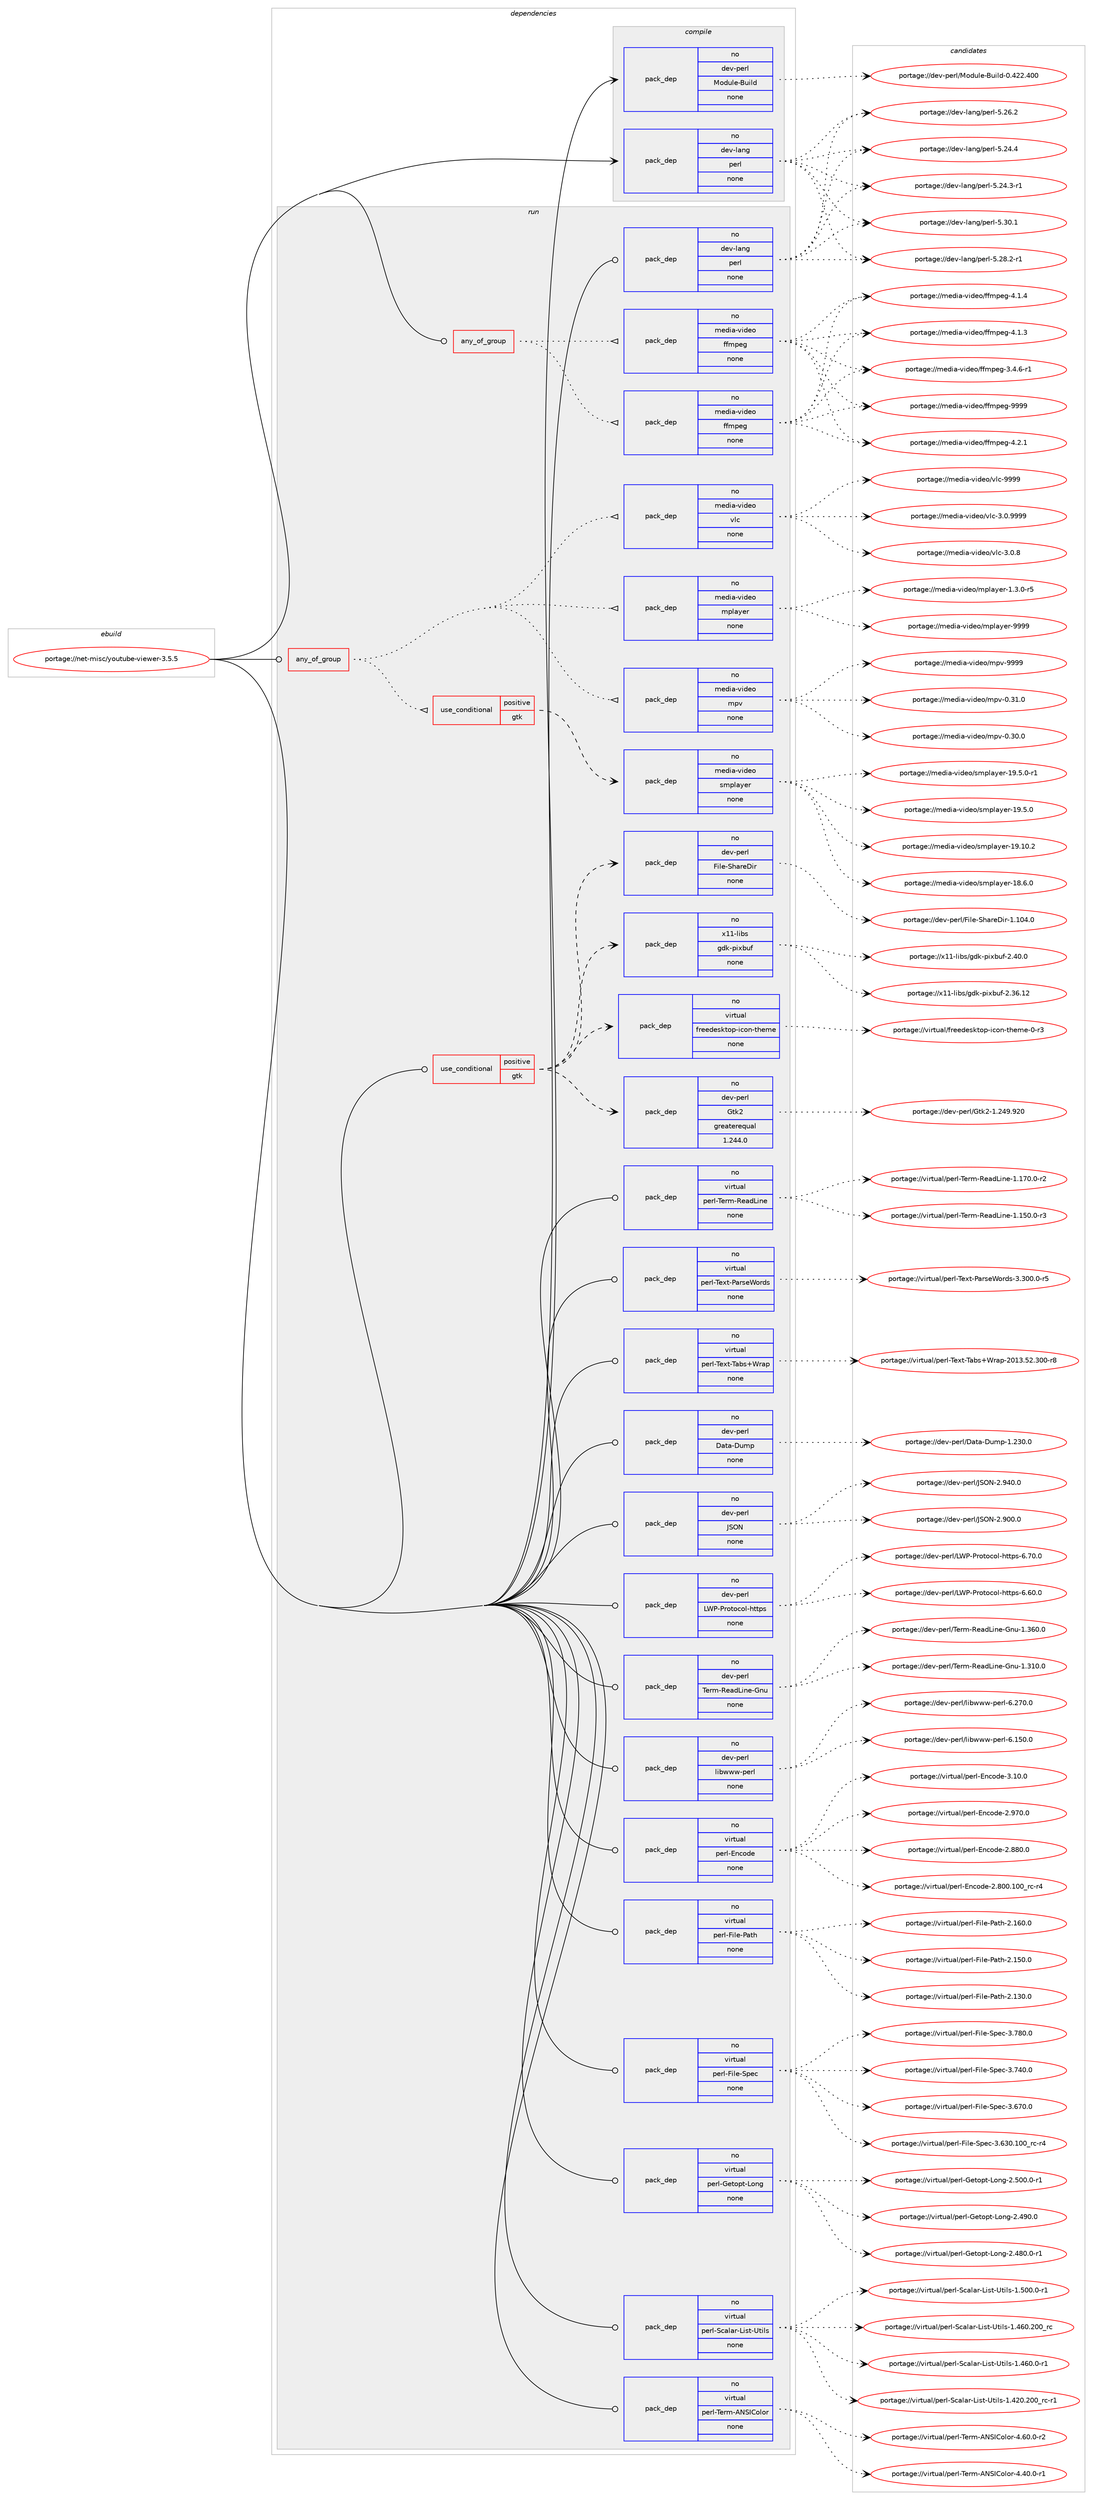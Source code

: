 digraph prolog {

# *************
# Graph options
# *************

newrank=true;
concentrate=true;
compound=true;
graph [rankdir=LR,fontname=Helvetica,fontsize=10,ranksep=1.5];#, ranksep=2.5, nodesep=0.2];
edge  [arrowhead=vee];
node  [fontname=Helvetica,fontsize=10];

# **********
# The ebuild
# **********

subgraph cluster_leftcol {
color=gray;
rank=same;
label=<<i>ebuild</i>>;
id [label="portage://net-misc/youtube-viewer-3.5.5", color=red, width=4, href="../net-misc/youtube-viewer-3.5.5.svg"];
}

# ****************
# The dependencies
# ****************

subgraph cluster_midcol {
color=gray;
label=<<i>dependencies</i>>;
subgraph cluster_compile {
fillcolor="#eeeeee";
style=filled;
label=<<i>compile</i>>;
subgraph pack101658 {
dependency128891 [label=<<TABLE BORDER="0" CELLBORDER="1" CELLSPACING="0" CELLPADDING="4" WIDTH="220"><TR><TD ROWSPAN="6" CELLPADDING="30">pack_dep</TD></TR><TR><TD WIDTH="110">no</TD></TR><TR><TD>dev-lang</TD></TR><TR><TD>perl</TD></TR><TR><TD>none</TD></TR><TR><TD></TD></TR></TABLE>>, shape=none, color=blue];
}
id:e -> dependency128891:w [weight=20,style="solid",arrowhead="vee"];
subgraph pack101659 {
dependency128892 [label=<<TABLE BORDER="0" CELLBORDER="1" CELLSPACING="0" CELLPADDING="4" WIDTH="220"><TR><TD ROWSPAN="6" CELLPADDING="30">pack_dep</TD></TR><TR><TD WIDTH="110">no</TD></TR><TR><TD>dev-perl</TD></TR><TR><TD>Module-Build</TD></TR><TR><TD>none</TD></TR><TR><TD></TD></TR></TABLE>>, shape=none, color=blue];
}
id:e -> dependency128892:w [weight=20,style="solid",arrowhead="vee"];
}
subgraph cluster_compileandrun {
fillcolor="#eeeeee";
style=filled;
label=<<i>compile and run</i>>;
}
subgraph cluster_run {
fillcolor="#eeeeee";
style=filled;
label=<<i>run</i>>;
subgraph any1997 {
dependency128893 [label=<<TABLE BORDER="0" CELLBORDER="1" CELLSPACING="0" CELLPADDING="4"><TR><TD CELLPADDING="10">any_of_group</TD></TR></TABLE>>, shape=none, color=red];subgraph pack101660 {
dependency128894 [label=<<TABLE BORDER="0" CELLBORDER="1" CELLSPACING="0" CELLPADDING="4" WIDTH="220"><TR><TD ROWSPAN="6" CELLPADDING="30">pack_dep</TD></TR><TR><TD WIDTH="110">no</TD></TR><TR><TD>media-video</TD></TR><TR><TD>ffmpeg</TD></TR><TR><TD>none</TD></TR><TR><TD></TD></TR></TABLE>>, shape=none, color=blue];
}
dependency128893:e -> dependency128894:w [weight=20,style="dotted",arrowhead="oinv"];
subgraph pack101661 {
dependency128895 [label=<<TABLE BORDER="0" CELLBORDER="1" CELLSPACING="0" CELLPADDING="4" WIDTH="220"><TR><TD ROWSPAN="6" CELLPADDING="30">pack_dep</TD></TR><TR><TD WIDTH="110">no</TD></TR><TR><TD>media-video</TD></TR><TR><TD>ffmpeg</TD></TR><TR><TD>none</TD></TR><TR><TD></TD></TR></TABLE>>, shape=none, color=blue];
}
dependency128893:e -> dependency128895:w [weight=20,style="dotted",arrowhead="oinv"];
}
id:e -> dependency128893:w [weight=20,style="solid",arrowhead="odot"];
subgraph any1998 {
dependency128896 [label=<<TABLE BORDER="0" CELLBORDER="1" CELLSPACING="0" CELLPADDING="4"><TR><TD CELLPADDING="10">any_of_group</TD></TR></TABLE>>, shape=none, color=red];subgraph pack101662 {
dependency128897 [label=<<TABLE BORDER="0" CELLBORDER="1" CELLSPACING="0" CELLPADDING="4" WIDTH="220"><TR><TD ROWSPAN="6" CELLPADDING="30">pack_dep</TD></TR><TR><TD WIDTH="110">no</TD></TR><TR><TD>media-video</TD></TR><TR><TD>mpv</TD></TR><TR><TD>none</TD></TR><TR><TD></TD></TR></TABLE>>, shape=none, color=blue];
}
dependency128896:e -> dependency128897:w [weight=20,style="dotted",arrowhead="oinv"];
subgraph pack101663 {
dependency128898 [label=<<TABLE BORDER="0" CELLBORDER="1" CELLSPACING="0" CELLPADDING="4" WIDTH="220"><TR><TD ROWSPAN="6" CELLPADDING="30">pack_dep</TD></TR><TR><TD WIDTH="110">no</TD></TR><TR><TD>media-video</TD></TR><TR><TD>mplayer</TD></TR><TR><TD>none</TD></TR><TR><TD></TD></TR></TABLE>>, shape=none, color=blue];
}
dependency128896:e -> dependency128898:w [weight=20,style="dotted",arrowhead="oinv"];
subgraph pack101664 {
dependency128899 [label=<<TABLE BORDER="0" CELLBORDER="1" CELLSPACING="0" CELLPADDING="4" WIDTH="220"><TR><TD ROWSPAN="6" CELLPADDING="30">pack_dep</TD></TR><TR><TD WIDTH="110">no</TD></TR><TR><TD>media-video</TD></TR><TR><TD>vlc</TD></TR><TR><TD>none</TD></TR><TR><TD></TD></TR></TABLE>>, shape=none, color=blue];
}
dependency128896:e -> dependency128899:w [weight=20,style="dotted",arrowhead="oinv"];
subgraph cond25140 {
dependency128900 [label=<<TABLE BORDER="0" CELLBORDER="1" CELLSPACING="0" CELLPADDING="4"><TR><TD ROWSPAN="3" CELLPADDING="10">use_conditional</TD></TR><TR><TD>positive</TD></TR><TR><TD>gtk</TD></TR></TABLE>>, shape=none, color=red];
subgraph pack101665 {
dependency128901 [label=<<TABLE BORDER="0" CELLBORDER="1" CELLSPACING="0" CELLPADDING="4" WIDTH="220"><TR><TD ROWSPAN="6" CELLPADDING="30">pack_dep</TD></TR><TR><TD WIDTH="110">no</TD></TR><TR><TD>media-video</TD></TR><TR><TD>smplayer</TD></TR><TR><TD>none</TD></TR><TR><TD></TD></TR></TABLE>>, shape=none, color=blue];
}
dependency128900:e -> dependency128901:w [weight=20,style="dashed",arrowhead="vee"];
}
dependency128896:e -> dependency128900:w [weight=20,style="dotted",arrowhead="oinv"];
}
id:e -> dependency128896:w [weight=20,style="solid",arrowhead="odot"];
subgraph cond25141 {
dependency128902 [label=<<TABLE BORDER="0" CELLBORDER="1" CELLSPACING="0" CELLPADDING="4"><TR><TD ROWSPAN="3" CELLPADDING="10">use_conditional</TD></TR><TR><TD>positive</TD></TR><TR><TD>gtk</TD></TR></TABLE>>, shape=none, color=red];
subgraph pack101666 {
dependency128903 [label=<<TABLE BORDER="0" CELLBORDER="1" CELLSPACING="0" CELLPADDING="4" WIDTH="220"><TR><TD ROWSPAN="6" CELLPADDING="30">pack_dep</TD></TR><TR><TD WIDTH="110">no</TD></TR><TR><TD>dev-perl</TD></TR><TR><TD>File-ShareDir</TD></TR><TR><TD>none</TD></TR><TR><TD></TD></TR></TABLE>>, shape=none, color=blue];
}
dependency128902:e -> dependency128903:w [weight=20,style="dashed",arrowhead="vee"];
subgraph pack101667 {
dependency128904 [label=<<TABLE BORDER="0" CELLBORDER="1" CELLSPACING="0" CELLPADDING="4" WIDTH="220"><TR><TD ROWSPAN="6" CELLPADDING="30">pack_dep</TD></TR><TR><TD WIDTH="110">no</TD></TR><TR><TD>dev-perl</TD></TR><TR><TD>Gtk2</TD></TR><TR><TD>greaterequal</TD></TR><TR><TD>1.244.0</TD></TR></TABLE>>, shape=none, color=blue];
}
dependency128902:e -> dependency128904:w [weight=20,style="dashed",arrowhead="vee"];
subgraph pack101668 {
dependency128905 [label=<<TABLE BORDER="0" CELLBORDER="1" CELLSPACING="0" CELLPADDING="4" WIDTH="220"><TR><TD ROWSPAN="6" CELLPADDING="30">pack_dep</TD></TR><TR><TD WIDTH="110">no</TD></TR><TR><TD>virtual</TD></TR><TR><TD>freedesktop-icon-theme</TD></TR><TR><TD>none</TD></TR><TR><TD></TD></TR></TABLE>>, shape=none, color=blue];
}
dependency128902:e -> dependency128905:w [weight=20,style="dashed",arrowhead="vee"];
subgraph pack101669 {
dependency128906 [label=<<TABLE BORDER="0" CELLBORDER="1" CELLSPACING="0" CELLPADDING="4" WIDTH="220"><TR><TD ROWSPAN="6" CELLPADDING="30">pack_dep</TD></TR><TR><TD WIDTH="110">no</TD></TR><TR><TD>x11-libs</TD></TR><TR><TD>gdk-pixbuf</TD></TR><TR><TD>none</TD></TR><TR><TD></TD></TR></TABLE>>, shape=none, color=blue];
}
dependency128902:e -> dependency128906:w [weight=20,style="dashed",arrowhead="vee"];
}
id:e -> dependency128902:w [weight=20,style="solid",arrowhead="odot"];
subgraph pack101670 {
dependency128907 [label=<<TABLE BORDER="0" CELLBORDER="1" CELLSPACING="0" CELLPADDING="4" WIDTH="220"><TR><TD ROWSPAN="6" CELLPADDING="30">pack_dep</TD></TR><TR><TD WIDTH="110">no</TD></TR><TR><TD>dev-lang</TD></TR><TR><TD>perl</TD></TR><TR><TD>none</TD></TR><TR><TD></TD></TR></TABLE>>, shape=none, color=blue];
}
id:e -> dependency128907:w [weight=20,style="solid",arrowhead="odot"];
subgraph pack101671 {
dependency128908 [label=<<TABLE BORDER="0" CELLBORDER="1" CELLSPACING="0" CELLPADDING="4" WIDTH="220"><TR><TD ROWSPAN="6" CELLPADDING="30">pack_dep</TD></TR><TR><TD WIDTH="110">no</TD></TR><TR><TD>dev-perl</TD></TR><TR><TD>Data-Dump</TD></TR><TR><TD>none</TD></TR><TR><TD></TD></TR></TABLE>>, shape=none, color=blue];
}
id:e -> dependency128908:w [weight=20,style="solid",arrowhead="odot"];
subgraph pack101672 {
dependency128909 [label=<<TABLE BORDER="0" CELLBORDER="1" CELLSPACING="0" CELLPADDING="4" WIDTH="220"><TR><TD ROWSPAN="6" CELLPADDING="30">pack_dep</TD></TR><TR><TD WIDTH="110">no</TD></TR><TR><TD>dev-perl</TD></TR><TR><TD>JSON</TD></TR><TR><TD>none</TD></TR><TR><TD></TD></TR></TABLE>>, shape=none, color=blue];
}
id:e -> dependency128909:w [weight=20,style="solid",arrowhead="odot"];
subgraph pack101673 {
dependency128910 [label=<<TABLE BORDER="0" CELLBORDER="1" CELLSPACING="0" CELLPADDING="4" WIDTH="220"><TR><TD ROWSPAN="6" CELLPADDING="30">pack_dep</TD></TR><TR><TD WIDTH="110">no</TD></TR><TR><TD>dev-perl</TD></TR><TR><TD>LWP-Protocol-https</TD></TR><TR><TD>none</TD></TR><TR><TD></TD></TR></TABLE>>, shape=none, color=blue];
}
id:e -> dependency128910:w [weight=20,style="solid",arrowhead="odot"];
subgraph pack101674 {
dependency128911 [label=<<TABLE BORDER="0" CELLBORDER="1" CELLSPACING="0" CELLPADDING="4" WIDTH="220"><TR><TD ROWSPAN="6" CELLPADDING="30">pack_dep</TD></TR><TR><TD WIDTH="110">no</TD></TR><TR><TD>dev-perl</TD></TR><TR><TD>Term-ReadLine-Gnu</TD></TR><TR><TD>none</TD></TR><TR><TD></TD></TR></TABLE>>, shape=none, color=blue];
}
id:e -> dependency128911:w [weight=20,style="solid",arrowhead="odot"];
subgraph pack101675 {
dependency128912 [label=<<TABLE BORDER="0" CELLBORDER="1" CELLSPACING="0" CELLPADDING="4" WIDTH="220"><TR><TD ROWSPAN="6" CELLPADDING="30">pack_dep</TD></TR><TR><TD WIDTH="110">no</TD></TR><TR><TD>dev-perl</TD></TR><TR><TD>libwww-perl</TD></TR><TR><TD>none</TD></TR><TR><TD></TD></TR></TABLE>>, shape=none, color=blue];
}
id:e -> dependency128912:w [weight=20,style="solid",arrowhead="odot"];
subgraph pack101676 {
dependency128913 [label=<<TABLE BORDER="0" CELLBORDER="1" CELLSPACING="0" CELLPADDING="4" WIDTH="220"><TR><TD ROWSPAN="6" CELLPADDING="30">pack_dep</TD></TR><TR><TD WIDTH="110">no</TD></TR><TR><TD>virtual</TD></TR><TR><TD>perl-Encode</TD></TR><TR><TD>none</TD></TR><TR><TD></TD></TR></TABLE>>, shape=none, color=blue];
}
id:e -> dependency128913:w [weight=20,style="solid",arrowhead="odot"];
subgraph pack101677 {
dependency128914 [label=<<TABLE BORDER="0" CELLBORDER="1" CELLSPACING="0" CELLPADDING="4" WIDTH="220"><TR><TD ROWSPAN="6" CELLPADDING="30">pack_dep</TD></TR><TR><TD WIDTH="110">no</TD></TR><TR><TD>virtual</TD></TR><TR><TD>perl-File-Path</TD></TR><TR><TD>none</TD></TR><TR><TD></TD></TR></TABLE>>, shape=none, color=blue];
}
id:e -> dependency128914:w [weight=20,style="solid",arrowhead="odot"];
subgraph pack101678 {
dependency128915 [label=<<TABLE BORDER="0" CELLBORDER="1" CELLSPACING="0" CELLPADDING="4" WIDTH="220"><TR><TD ROWSPAN="6" CELLPADDING="30">pack_dep</TD></TR><TR><TD WIDTH="110">no</TD></TR><TR><TD>virtual</TD></TR><TR><TD>perl-File-Spec</TD></TR><TR><TD>none</TD></TR><TR><TD></TD></TR></TABLE>>, shape=none, color=blue];
}
id:e -> dependency128915:w [weight=20,style="solid",arrowhead="odot"];
subgraph pack101679 {
dependency128916 [label=<<TABLE BORDER="0" CELLBORDER="1" CELLSPACING="0" CELLPADDING="4" WIDTH="220"><TR><TD ROWSPAN="6" CELLPADDING="30">pack_dep</TD></TR><TR><TD WIDTH="110">no</TD></TR><TR><TD>virtual</TD></TR><TR><TD>perl-Getopt-Long</TD></TR><TR><TD>none</TD></TR><TR><TD></TD></TR></TABLE>>, shape=none, color=blue];
}
id:e -> dependency128916:w [weight=20,style="solid",arrowhead="odot"];
subgraph pack101680 {
dependency128917 [label=<<TABLE BORDER="0" CELLBORDER="1" CELLSPACING="0" CELLPADDING="4" WIDTH="220"><TR><TD ROWSPAN="6" CELLPADDING="30">pack_dep</TD></TR><TR><TD WIDTH="110">no</TD></TR><TR><TD>virtual</TD></TR><TR><TD>perl-Scalar-List-Utils</TD></TR><TR><TD>none</TD></TR><TR><TD></TD></TR></TABLE>>, shape=none, color=blue];
}
id:e -> dependency128917:w [weight=20,style="solid",arrowhead="odot"];
subgraph pack101681 {
dependency128918 [label=<<TABLE BORDER="0" CELLBORDER="1" CELLSPACING="0" CELLPADDING="4" WIDTH="220"><TR><TD ROWSPAN="6" CELLPADDING="30">pack_dep</TD></TR><TR><TD WIDTH="110">no</TD></TR><TR><TD>virtual</TD></TR><TR><TD>perl-Term-ANSIColor</TD></TR><TR><TD>none</TD></TR><TR><TD></TD></TR></TABLE>>, shape=none, color=blue];
}
id:e -> dependency128918:w [weight=20,style="solid",arrowhead="odot"];
subgraph pack101682 {
dependency128919 [label=<<TABLE BORDER="0" CELLBORDER="1" CELLSPACING="0" CELLPADDING="4" WIDTH="220"><TR><TD ROWSPAN="6" CELLPADDING="30">pack_dep</TD></TR><TR><TD WIDTH="110">no</TD></TR><TR><TD>virtual</TD></TR><TR><TD>perl-Term-ReadLine</TD></TR><TR><TD>none</TD></TR><TR><TD></TD></TR></TABLE>>, shape=none, color=blue];
}
id:e -> dependency128919:w [weight=20,style="solid",arrowhead="odot"];
subgraph pack101683 {
dependency128920 [label=<<TABLE BORDER="0" CELLBORDER="1" CELLSPACING="0" CELLPADDING="4" WIDTH="220"><TR><TD ROWSPAN="6" CELLPADDING="30">pack_dep</TD></TR><TR><TD WIDTH="110">no</TD></TR><TR><TD>virtual</TD></TR><TR><TD>perl-Text-ParseWords</TD></TR><TR><TD>none</TD></TR><TR><TD></TD></TR></TABLE>>, shape=none, color=blue];
}
id:e -> dependency128920:w [weight=20,style="solid",arrowhead="odot"];
subgraph pack101684 {
dependency128921 [label=<<TABLE BORDER="0" CELLBORDER="1" CELLSPACING="0" CELLPADDING="4" WIDTH="220"><TR><TD ROWSPAN="6" CELLPADDING="30">pack_dep</TD></TR><TR><TD WIDTH="110">no</TD></TR><TR><TD>virtual</TD></TR><TR><TD>perl-Text-Tabs+Wrap</TD></TR><TR><TD>none</TD></TR><TR><TD></TD></TR></TABLE>>, shape=none, color=blue];
}
id:e -> dependency128921:w [weight=20,style="solid",arrowhead="odot"];
}
}

# **************
# The candidates
# **************

subgraph cluster_choices {
rank=same;
color=gray;
label=<<i>candidates</i>>;

subgraph choice101658 {
color=black;
nodesep=1;
choice10010111845108971101034711210111410845534651484649 [label="portage://dev-lang/perl-5.30.1", color=red, width=4,href="../dev-lang/perl-5.30.1.svg"];
choice100101118451089711010347112101114108455346505646504511449 [label="portage://dev-lang/perl-5.28.2-r1", color=red, width=4,href="../dev-lang/perl-5.28.2-r1.svg"];
choice10010111845108971101034711210111410845534650544650 [label="portage://dev-lang/perl-5.26.2", color=red, width=4,href="../dev-lang/perl-5.26.2.svg"];
choice10010111845108971101034711210111410845534650524652 [label="portage://dev-lang/perl-5.24.4", color=red, width=4,href="../dev-lang/perl-5.24.4.svg"];
choice100101118451089711010347112101114108455346505246514511449 [label="portage://dev-lang/perl-5.24.3-r1", color=red, width=4,href="../dev-lang/perl-5.24.3-r1.svg"];
dependency128891:e -> choice10010111845108971101034711210111410845534651484649:w [style=dotted,weight="100"];
dependency128891:e -> choice100101118451089711010347112101114108455346505646504511449:w [style=dotted,weight="100"];
dependency128891:e -> choice10010111845108971101034711210111410845534650544650:w [style=dotted,weight="100"];
dependency128891:e -> choice10010111845108971101034711210111410845534650524652:w [style=dotted,weight="100"];
dependency128891:e -> choice100101118451089711010347112101114108455346505246514511449:w [style=dotted,weight="100"];
}
subgraph choice101659 {
color=black;
nodesep=1;
choice100101118451121011141084777111100117108101456611710510810045484652505046524848 [label="portage://dev-perl/Module-Build-0.422.400", color=red, width=4,href="../dev-perl/Module-Build-0.422.400.svg"];
dependency128892:e -> choice100101118451121011141084777111100117108101456611710510810045484652505046524848:w [style=dotted,weight="100"];
}
subgraph choice101660 {
color=black;
nodesep=1;
choice1091011001059745118105100101111471021021091121011034557575757 [label="portage://media-video/ffmpeg-9999", color=red, width=4,href="../media-video/ffmpeg-9999.svg"];
choice109101100105974511810510010111147102102109112101103455246504649 [label="portage://media-video/ffmpeg-4.2.1", color=red, width=4,href="../media-video/ffmpeg-4.2.1.svg"];
choice109101100105974511810510010111147102102109112101103455246494652 [label="portage://media-video/ffmpeg-4.1.4", color=red, width=4,href="../media-video/ffmpeg-4.1.4.svg"];
choice109101100105974511810510010111147102102109112101103455246494651 [label="portage://media-video/ffmpeg-4.1.3", color=red, width=4,href="../media-video/ffmpeg-4.1.3.svg"];
choice1091011001059745118105100101111471021021091121011034551465246544511449 [label="portage://media-video/ffmpeg-3.4.6-r1", color=red, width=4,href="../media-video/ffmpeg-3.4.6-r1.svg"];
dependency128894:e -> choice1091011001059745118105100101111471021021091121011034557575757:w [style=dotted,weight="100"];
dependency128894:e -> choice109101100105974511810510010111147102102109112101103455246504649:w [style=dotted,weight="100"];
dependency128894:e -> choice109101100105974511810510010111147102102109112101103455246494652:w [style=dotted,weight="100"];
dependency128894:e -> choice109101100105974511810510010111147102102109112101103455246494651:w [style=dotted,weight="100"];
dependency128894:e -> choice1091011001059745118105100101111471021021091121011034551465246544511449:w [style=dotted,weight="100"];
}
subgraph choice101661 {
color=black;
nodesep=1;
choice1091011001059745118105100101111471021021091121011034557575757 [label="portage://media-video/ffmpeg-9999", color=red, width=4,href="../media-video/ffmpeg-9999.svg"];
choice109101100105974511810510010111147102102109112101103455246504649 [label="portage://media-video/ffmpeg-4.2.1", color=red, width=4,href="../media-video/ffmpeg-4.2.1.svg"];
choice109101100105974511810510010111147102102109112101103455246494652 [label="portage://media-video/ffmpeg-4.1.4", color=red, width=4,href="../media-video/ffmpeg-4.1.4.svg"];
choice109101100105974511810510010111147102102109112101103455246494651 [label="portage://media-video/ffmpeg-4.1.3", color=red, width=4,href="../media-video/ffmpeg-4.1.3.svg"];
choice1091011001059745118105100101111471021021091121011034551465246544511449 [label="portage://media-video/ffmpeg-3.4.6-r1", color=red, width=4,href="../media-video/ffmpeg-3.4.6-r1.svg"];
dependency128895:e -> choice1091011001059745118105100101111471021021091121011034557575757:w [style=dotted,weight="100"];
dependency128895:e -> choice109101100105974511810510010111147102102109112101103455246504649:w [style=dotted,weight="100"];
dependency128895:e -> choice109101100105974511810510010111147102102109112101103455246494652:w [style=dotted,weight="100"];
dependency128895:e -> choice109101100105974511810510010111147102102109112101103455246494651:w [style=dotted,weight="100"];
dependency128895:e -> choice1091011001059745118105100101111471021021091121011034551465246544511449:w [style=dotted,weight="100"];
}
subgraph choice101662 {
color=black;
nodesep=1;
choice1091011001059745118105100101111471091121184557575757 [label="portage://media-video/mpv-9999", color=red, width=4,href="../media-video/mpv-9999.svg"];
choice10910110010597451181051001011114710911211845484651494648 [label="portage://media-video/mpv-0.31.0", color=red, width=4,href="../media-video/mpv-0.31.0.svg"];
choice10910110010597451181051001011114710911211845484651484648 [label="portage://media-video/mpv-0.30.0", color=red, width=4,href="../media-video/mpv-0.30.0.svg"];
dependency128897:e -> choice1091011001059745118105100101111471091121184557575757:w [style=dotted,weight="100"];
dependency128897:e -> choice10910110010597451181051001011114710911211845484651494648:w [style=dotted,weight="100"];
dependency128897:e -> choice10910110010597451181051001011114710911211845484651484648:w [style=dotted,weight="100"];
}
subgraph choice101663 {
color=black;
nodesep=1;
choice109101100105974511810510010111147109112108971211011144557575757 [label="portage://media-video/mplayer-9999", color=red, width=4,href="../media-video/mplayer-9999.svg"];
choice109101100105974511810510010111147109112108971211011144549465146484511453 [label="portage://media-video/mplayer-1.3.0-r5", color=red, width=4,href="../media-video/mplayer-1.3.0-r5.svg"];
dependency128898:e -> choice109101100105974511810510010111147109112108971211011144557575757:w [style=dotted,weight="100"];
dependency128898:e -> choice109101100105974511810510010111147109112108971211011144549465146484511453:w [style=dotted,weight="100"];
}
subgraph choice101664 {
color=black;
nodesep=1;
choice109101100105974511810510010111147118108994557575757 [label="portage://media-video/vlc-9999", color=red, width=4,href="../media-video/vlc-9999.svg"];
choice10910110010597451181051001011114711810899455146484657575757 [label="portage://media-video/vlc-3.0.9999", color=red, width=4,href="../media-video/vlc-3.0.9999.svg"];
choice10910110010597451181051001011114711810899455146484656 [label="portage://media-video/vlc-3.0.8", color=red, width=4,href="../media-video/vlc-3.0.8.svg"];
dependency128899:e -> choice109101100105974511810510010111147118108994557575757:w [style=dotted,weight="100"];
dependency128899:e -> choice10910110010597451181051001011114711810899455146484657575757:w [style=dotted,weight="100"];
dependency128899:e -> choice10910110010597451181051001011114711810899455146484656:w [style=dotted,weight="100"];
}
subgraph choice101665 {
color=black;
nodesep=1;
choice10910110010597451181051001011114711510911210897121101114454957465346484511449 [label="portage://media-video/smplayer-19.5.0-r1", color=red, width=4,href="../media-video/smplayer-19.5.0-r1.svg"];
choice1091011001059745118105100101111471151091121089712110111445495746534648 [label="portage://media-video/smplayer-19.5.0", color=red, width=4,href="../media-video/smplayer-19.5.0.svg"];
choice109101100105974511810510010111147115109112108971211011144549574649484650 [label="portage://media-video/smplayer-19.10.2", color=red, width=4,href="../media-video/smplayer-19.10.2.svg"];
choice1091011001059745118105100101111471151091121089712110111445495646544648 [label="portage://media-video/smplayer-18.6.0", color=red, width=4,href="../media-video/smplayer-18.6.0.svg"];
dependency128901:e -> choice10910110010597451181051001011114711510911210897121101114454957465346484511449:w [style=dotted,weight="100"];
dependency128901:e -> choice1091011001059745118105100101111471151091121089712110111445495746534648:w [style=dotted,weight="100"];
dependency128901:e -> choice109101100105974511810510010111147115109112108971211011144549574649484650:w [style=dotted,weight="100"];
dependency128901:e -> choice1091011001059745118105100101111471151091121089712110111445495646544648:w [style=dotted,weight="100"];
}
subgraph choice101666 {
color=black;
nodesep=1;
choice100101118451121011141084770105108101458310497114101681051144549464948524648 [label="portage://dev-perl/File-ShareDir-1.104.0", color=red, width=4,href="../dev-perl/File-ShareDir-1.104.0.svg"];
dependency128903:e -> choice100101118451121011141084770105108101458310497114101681051144549464948524648:w [style=dotted,weight="100"];
}
subgraph choice101667 {
color=black;
nodesep=1;
choice1001011184511210111410847711161075045494650525746575048 [label="portage://dev-perl/Gtk2-1.249.920", color=red, width=4,href="../dev-perl/Gtk2-1.249.920.svg"];
dependency128904:e -> choice1001011184511210111410847711161075045494650525746575048:w [style=dotted,weight="100"];
}
subgraph choice101668 {
color=black;
nodesep=1;
choice118105114116117971084710211410110110010111510711611111245105991111104511610410110910145484511451 [label="portage://virtual/freedesktop-icon-theme-0-r3", color=red, width=4,href="../virtual/freedesktop-icon-theme-0-r3.svg"];
dependency128905:e -> choice118105114116117971084710211410110110010111510711611111245105991111104511610410110910145484511451:w [style=dotted,weight="100"];
}
subgraph choice101669 {
color=black;
nodesep=1;
choice1204949451081059811547103100107451121051209811710245504652484648 [label="portage://x11-libs/gdk-pixbuf-2.40.0", color=red, width=4,href="../x11-libs/gdk-pixbuf-2.40.0.svg"];
choice120494945108105981154710310010745112105120981171024550465154464950 [label="portage://x11-libs/gdk-pixbuf-2.36.12", color=red, width=4,href="../x11-libs/gdk-pixbuf-2.36.12.svg"];
dependency128906:e -> choice1204949451081059811547103100107451121051209811710245504652484648:w [style=dotted,weight="100"];
dependency128906:e -> choice120494945108105981154710310010745112105120981171024550465154464950:w [style=dotted,weight="100"];
}
subgraph choice101670 {
color=black;
nodesep=1;
choice10010111845108971101034711210111410845534651484649 [label="portage://dev-lang/perl-5.30.1", color=red, width=4,href="../dev-lang/perl-5.30.1.svg"];
choice100101118451089711010347112101114108455346505646504511449 [label="portage://dev-lang/perl-5.28.2-r1", color=red, width=4,href="../dev-lang/perl-5.28.2-r1.svg"];
choice10010111845108971101034711210111410845534650544650 [label="portage://dev-lang/perl-5.26.2", color=red, width=4,href="../dev-lang/perl-5.26.2.svg"];
choice10010111845108971101034711210111410845534650524652 [label="portage://dev-lang/perl-5.24.4", color=red, width=4,href="../dev-lang/perl-5.24.4.svg"];
choice100101118451089711010347112101114108455346505246514511449 [label="portage://dev-lang/perl-5.24.3-r1", color=red, width=4,href="../dev-lang/perl-5.24.3-r1.svg"];
dependency128907:e -> choice10010111845108971101034711210111410845534651484649:w [style=dotted,weight="100"];
dependency128907:e -> choice100101118451089711010347112101114108455346505646504511449:w [style=dotted,weight="100"];
dependency128907:e -> choice10010111845108971101034711210111410845534650544650:w [style=dotted,weight="100"];
dependency128907:e -> choice10010111845108971101034711210111410845534650524652:w [style=dotted,weight="100"];
dependency128907:e -> choice100101118451089711010347112101114108455346505246514511449:w [style=dotted,weight="100"];
}
subgraph choice101671 {
color=black;
nodesep=1;
choice100101118451121011141084768971169745681171091124549465051484648 [label="portage://dev-perl/Data-Dump-1.230.0", color=red, width=4,href="../dev-perl/Data-Dump-1.230.0.svg"];
dependency128908:e -> choice100101118451121011141084768971169745681171091124549465051484648:w [style=dotted,weight="100"];
}
subgraph choice101672 {
color=black;
nodesep=1;
choice1001011184511210111410847748379784550465752484648 [label="portage://dev-perl/JSON-2.940.0", color=red, width=4,href="../dev-perl/JSON-2.940.0.svg"];
choice1001011184511210111410847748379784550465748484648 [label="portage://dev-perl/JSON-2.900.0", color=red, width=4,href="../dev-perl/JSON-2.900.0.svg"];
dependency128909:e -> choice1001011184511210111410847748379784550465752484648:w [style=dotted,weight="100"];
dependency128909:e -> choice1001011184511210111410847748379784550465748484648:w [style=dotted,weight="100"];
}
subgraph choice101673 {
color=black;
nodesep=1;
choice10010111845112101114108477687804580114111116111991111084510411611611211545544655484648 [label="portage://dev-perl/LWP-Protocol-https-6.70.0", color=red, width=4,href="../dev-perl/LWP-Protocol-https-6.70.0.svg"];
choice10010111845112101114108477687804580114111116111991111084510411611611211545544654484648 [label="portage://dev-perl/LWP-Protocol-https-6.60.0", color=red, width=4,href="../dev-perl/LWP-Protocol-https-6.60.0.svg"];
dependency128910:e -> choice10010111845112101114108477687804580114111116111991111084510411611611211545544655484648:w [style=dotted,weight="100"];
dependency128910:e -> choice10010111845112101114108477687804580114111116111991111084510411611611211545544654484648:w [style=dotted,weight="100"];
}
subgraph choice101674 {
color=black;
nodesep=1;
choice1001011184511210111410847841011141094582101971007610511010145711101174549465154484648 [label="portage://dev-perl/Term-ReadLine-Gnu-1.360.0", color=red, width=4,href="../dev-perl/Term-ReadLine-Gnu-1.360.0.svg"];
choice1001011184511210111410847841011141094582101971007610511010145711101174549465149484648 [label="portage://dev-perl/Term-ReadLine-Gnu-1.310.0", color=red, width=4,href="../dev-perl/Term-ReadLine-Gnu-1.310.0.svg"];
dependency128911:e -> choice1001011184511210111410847841011141094582101971007610511010145711101174549465154484648:w [style=dotted,weight="100"];
dependency128911:e -> choice1001011184511210111410847841011141094582101971007610511010145711101174549465149484648:w [style=dotted,weight="100"];
}
subgraph choice101675 {
color=black;
nodesep=1;
choice100101118451121011141084710810598119119119451121011141084554465055484648 [label="portage://dev-perl/libwww-perl-6.270.0", color=red, width=4,href="../dev-perl/libwww-perl-6.270.0.svg"];
choice100101118451121011141084710810598119119119451121011141084554464953484648 [label="portage://dev-perl/libwww-perl-6.150.0", color=red, width=4,href="../dev-perl/libwww-perl-6.150.0.svg"];
dependency128912:e -> choice100101118451121011141084710810598119119119451121011141084554465055484648:w [style=dotted,weight="100"];
dependency128912:e -> choice100101118451121011141084710810598119119119451121011141084554464953484648:w [style=dotted,weight="100"];
}
subgraph choice101676 {
color=black;
nodesep=1;
choice118105114116117971084711210111410845691109911110010145514649484648 [label="portage://virtual/perl-Encode-3.10.0", color=red, width=4,href="../virtual/perl-Encode-3.10.0.svg"];
choice11810511411611797108471121011141084569110991111001014550465755484648 [label="portage://virtual/perl-Encode-2.970.0", color=red, width=4,href="../virtual/perl-Encode-2.970.0.svg"];
choice11810511411611797108471121011141084569110991111001014550465656484648 [label="portage://virtual/perl-Encode-2.880.0", color=red, width=4,href="../virtual/perl-Encode-2.880.0.svg"];
choice11810511411611797108471121011141084569110991111001014550465648484649484895114994511452 [label="portage://virtual/perl-Encode-2.800.100_rc-r4", color=red, width=4,href="../virtual/perl-Encode-2.800.100_rc-r4.svg"];
dependency128913:e -> choice118105114116117971084711210111410845691109911110010145514649484648:w [style=dotted,weight="100"];
dependency128913:e -> choice11810511411611797108471121011141084569110991111001014550465755484648:w [style=dotted,weight="100"];
dependency128913:e -> choice11810511411611797108471121011141084569110991111001014550465656484648:w [style=dotted,weight="100"];
dependency128913:e -> choice11810511411611797108471121011141084569110991111001014550465648484649484895114994511452:w [style=dotted,weight="100"];
}
subgraph choice101677 {
color=black;
nodesep=1;
choice118105114116117971084711210111410845701051081014580971161044550464954484648 [label="portage://virtual/perl-File-Path-2.160.0", color=red, width=4,href="../virtual/perl-File-Path-2.160.0.svg"];
choice118105114116117971084711210111410845701051081014580971161044550464953484648 [label="portage://virtual/perl-File-Path-2.150.0", color=red, width=4,href="../virtual/perl-File-Path-2.150.0.svg"];
choice118105114116117971084711210111410845701051081014580971161044550464951484648 [label="portage://virtual/perl-File-Path-2.130.0", color=red, width=4,href="../virtual/perl-File-Path-2.130.0.svg"];
dependency128914:e -> choice118105114116117971084711210111410845701051081014580971161044550464954484648:w [style=dotted,weight="100"];
dependency128914:e -> choice118105114116117971084711210111410845701051081014580971161044550464953484648:w [style=dotted,weight="100"];
dependency128914:e -> choice118105114116117971084711210111410845701051081014580971161044550464951484648:w [style=dotted,weight="100"];
}
subgraph choice101678 {
color=black;
nodesep=1;
choice118105114116117971084711210111410845701051081014583112101994551465556484648 [label="portage://virtual/perl-File-Spec-3.780.0", color=red, width=4,href="../virtual/perl-File-Spec-3.780.0.svg"];
choice118105114116117971084711210111410845701051081014583112101994551465552484648 [label="portage://virtual/perl-File-Spec-3.740.0", color=red, width=4,href="../virtual/perl-File-Spec-3.740.0.svg"];
choice118105114116117971084711210111410845701051081014583112101994551465455484648 [label="portage://virtual/perl-File-Spec-3.670.0", color=red, width=4,href="../virtual/perl-File-Spec-3.670.0.svg"];
choice118105114116117971084711210111410845701051081014583112101994551465451484649484895114994511452 [label="portage://virtual/perl-File-Spec-3.630.100_rc-r4", color=red, width=4,href="../virtual/perl-File-Spec-3.630.100_rc-r4.svg"];
dependency128915:e -> choice118105114116117971084711210111410845701051081014583112101994551465556484648:w [style=dotted,weight="100"];
dependency128915:e -> choice118105114116117971084711210111410845701051081014583112101994551465552484648:w [style=dotted,weight="100"];
dependency128915:e -> choice118105114116117971084711210111410845701051081014583112101994551465455484648:w [style=dotted,weight="100"];
dependency128915:e -> choice118105114116117971084711210111410845701051081014583112101994551465451484649484895114994511452:w [style=dotted,weight="100"];
}
subgraph choice101679 {
color=black;
nodesep=1;
choice11810511411611797108471121011141084571101116111112116457611111010345504653484846484511449 [label="portage://virtual/perl-Getopt-Long-2.500.0-r1", color=red, width=4,href="../virtual/perl-Getopt-Long-2.500.0-r1.svg"];
choice1181051141161179710847112101114108457110111611111211645761111101034550465257484648 [label="portage://virtual/perl-Getopt-Long-2.490.0", color=red, width=4,href="../virtual/perl-Getopt-Long-2.490.0.svg"];
choice11810511411611797108471121011141084571101116111112116457611111010345504652564846484511449 [label="portage://virtual/perl-Getopt-Long-2.480.0-r1", color=red, width=4,href="../virtual/perl-Getopt-Long-2.480.0-r1.svg"];
dependency128916:e -> choice11810511411611797108471121011141084571101116111112116457611111010345504653484846484511449:w [style=dotted,weight="100"];
dependency128916:e -> choice1181051141161179710847112101114108457110111611111211645761111101034550465257484648:w [style=dotted,weight="100"];
dependency128916:e -> choice11810511411611797108471121011141084571101116111112116457611111010345504652564846484511449:w [style=dotted,weight="100"];
}
subgraph choice101680 {
color=black;
nodesep=1;
choice118105114116117971084711210111410845839997108971144576105115116458511610510811545494653484846484511449 [label="portage://virtual/perl-Scalar-List-Utils-1.500.0-r1", color=red, width=4,href="../virtual/perl-Scalar-List-Utils-1.500.0-r1.svg"];
choice1181051141161179710847112101114108458399971089711445761051151164585116105108115454946525448465048489511499 [label="portage://virtual/perl-Scalar-List-Utils-1.460.200_rc", color=red, width=4,href="../virtual/perl-Scalar-List-Utils-1.460.200_rc.svg"];
choice118105114116117971084711210111410845839997108971144576105115116458511610510811545494652544846484511449 [label="portage://virtual/perl-Scalar-List-Utils-1.460.0-r1", color=red, width=4,href="../virtual/perl-Scalar-List-Utils-1.460.0-r1.svg"];
choice11810511411611797108471121011141084583999710897114457610511511645851161051081154549465250484650484895114994511449 [label="portage://virtual/perl-Scalar-List-Utils-1.420.200_rc-r1", color=red, width=4,href="../virtual/perl-Scalar-List-Utils-1.420.200_rc-r1.svg"];
dependency128917:e -> choice118105114116117971084711210111410845839997108971144576105115116458511610510811545494653484846484511449:w [style=dotted,weight="100"];
dependency128917:e -> choice1181051141161179710847112101114108458399971089711445761051151164585116105108115454946525448465048489511499:w [style=dotted,weight="100"];
dependency128917:e -> choice118105114116117971084711210111410845839997108971144576105115116458511610510811545494652544846484511449:w [style=dotted,weight="100"];
dependency128917:e -> choice11810511411611797108471121011141084583999710897114457610511511645851161051081154549465250484650484895114994511449:w [style=dotted,weight="100"];
}
subgraph choice101681 {
color=black;
nodesep=1;
choice11810511411611797108471121011141084584101114109456578837367111108111114455246544846484511450 [label="portage://virtual/perl-Term-ANSIColor-4.60.0-r2", color=red, width=4,href="../virtual/perl-Term-ANSIColor-4.60.0-r2.svg"];
choice11810511411611797108471121011141084584101114109456578837367111108111114455246524846484511449 [label="portage://virtual/perl-Term-ANSIColor-4.40.0-r1", color=red, width=4,href="../virtual/perl-Term-ANSIColor-4.40.0-r1.svg"];
dependency128918:e -> choice11810511411611797108471121011141084584101114109456578837367111108111114455246544846484511450:w [style=dotted,weight="100"];
dependency128918:e -> choice11810511411611797108471121011141084584101114109456578837367111108111114455246524846484511449:w [style=dotted,weight="100"];
}
subgraph choice101682 {
color=black;
nodesep=1;
choice118105114116117971084711210111410845841011141094582101971007610511010145494649554846484511450 [label="portage://virtual/perl-Term-ReadLine-1.170.0-r2", color=red, width=4,href="../virtual/perl-Term-ReadLine-1.170.0-r2.svg"];
choice118105114116117971084711210111410845841011141094582101971007610511010145494649534846484511451 [label="portage://virtual/perl-Term-ReadLine-1.150.0-r3", color=red, width=4,href="../virtual/perl-Term-ReadLine-1.150.0-r3.svg"];
dependency128919:e -> choice118105114116117971084711210111410845841011141094582101971007610511010145494649554846484511450:w [style=dotted,weight="100"];
dependency128919:e -> choice118105114116117971084711210111410845841011141094582101971007610511010145494649534846484511451:w [style=dotted,weight="100"];
}
subgraph choice101683 {
color=black;
nodesep=1;
choice118105114116117971084711210111410845841011201164580971141151018711111410011545514651484846484511453 [label="portage://virtual/perl-Text-ParseWords-3.300.0-r5", color=red, width=4,href="../virtual/perl-Text-ParseWords-3.300.0-r5.svg"];
dependency128920:e -> choice118105114116117971084711210111410845841011201164580971141151018711111410011545514651484846484511453:w [style=dotted,weight="100"];
}
subgraph choice101684 {
color=black;
nodesep=1;
choice11810511411611797108471121011141084584101120116458497981154387114971124550484951465350465148484511456 [label="portage://virtual/perl-Text-Tabs+Wrap-2013.52.300-r8", color=red, width=4,href="../virtual/perl-Text-Tabs+Wrap-2013.52.300-r8.svg"];
dependency128921:e -> choice11810511411611797108471121011141084584101120116458497981154387114971124550484951465350465148484511456:w [style=dotted,weight="100"];
}
}

}
